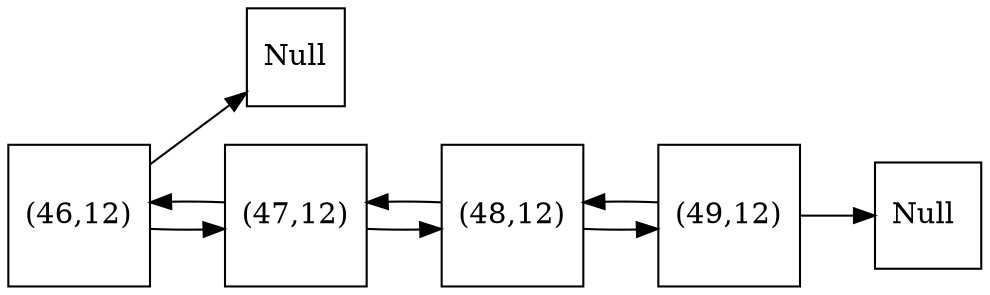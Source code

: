 digraph  Grafico {
node [shape = square];
rankdir=LR
"(46,12)"->"Null";
"(46,12)"->"(47,12)";
"(47,12)"->"(46,12)";
"(47,12)"->"(48,12)";
"(48,12)"->"(47,12)";
"(48,12)"->"(49,12)";
"(49,12)"->"Null ";
"(49,12)"->"(48,12)";
}